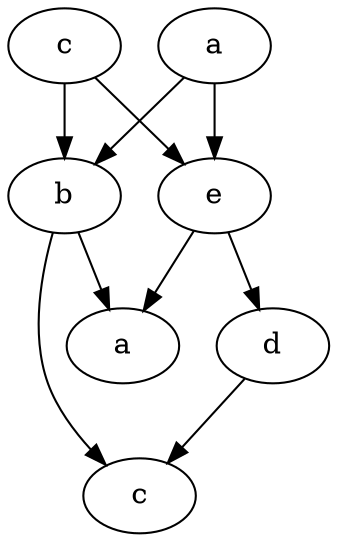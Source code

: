 // Graph acebdac
digraph {
	6 [label=c]
	5 [label=a]
	4 [label=d]
	3 [label=b]
	2 [label=e]
	1 [label=c]
	0 [label=a]
	4 -> 6
	3 -> 6
	3 -> 5
	2 -> 5
	2 -> 4
	1 -> 3
	1 -> 2
	0 -> 3
	0 -> 2
}
